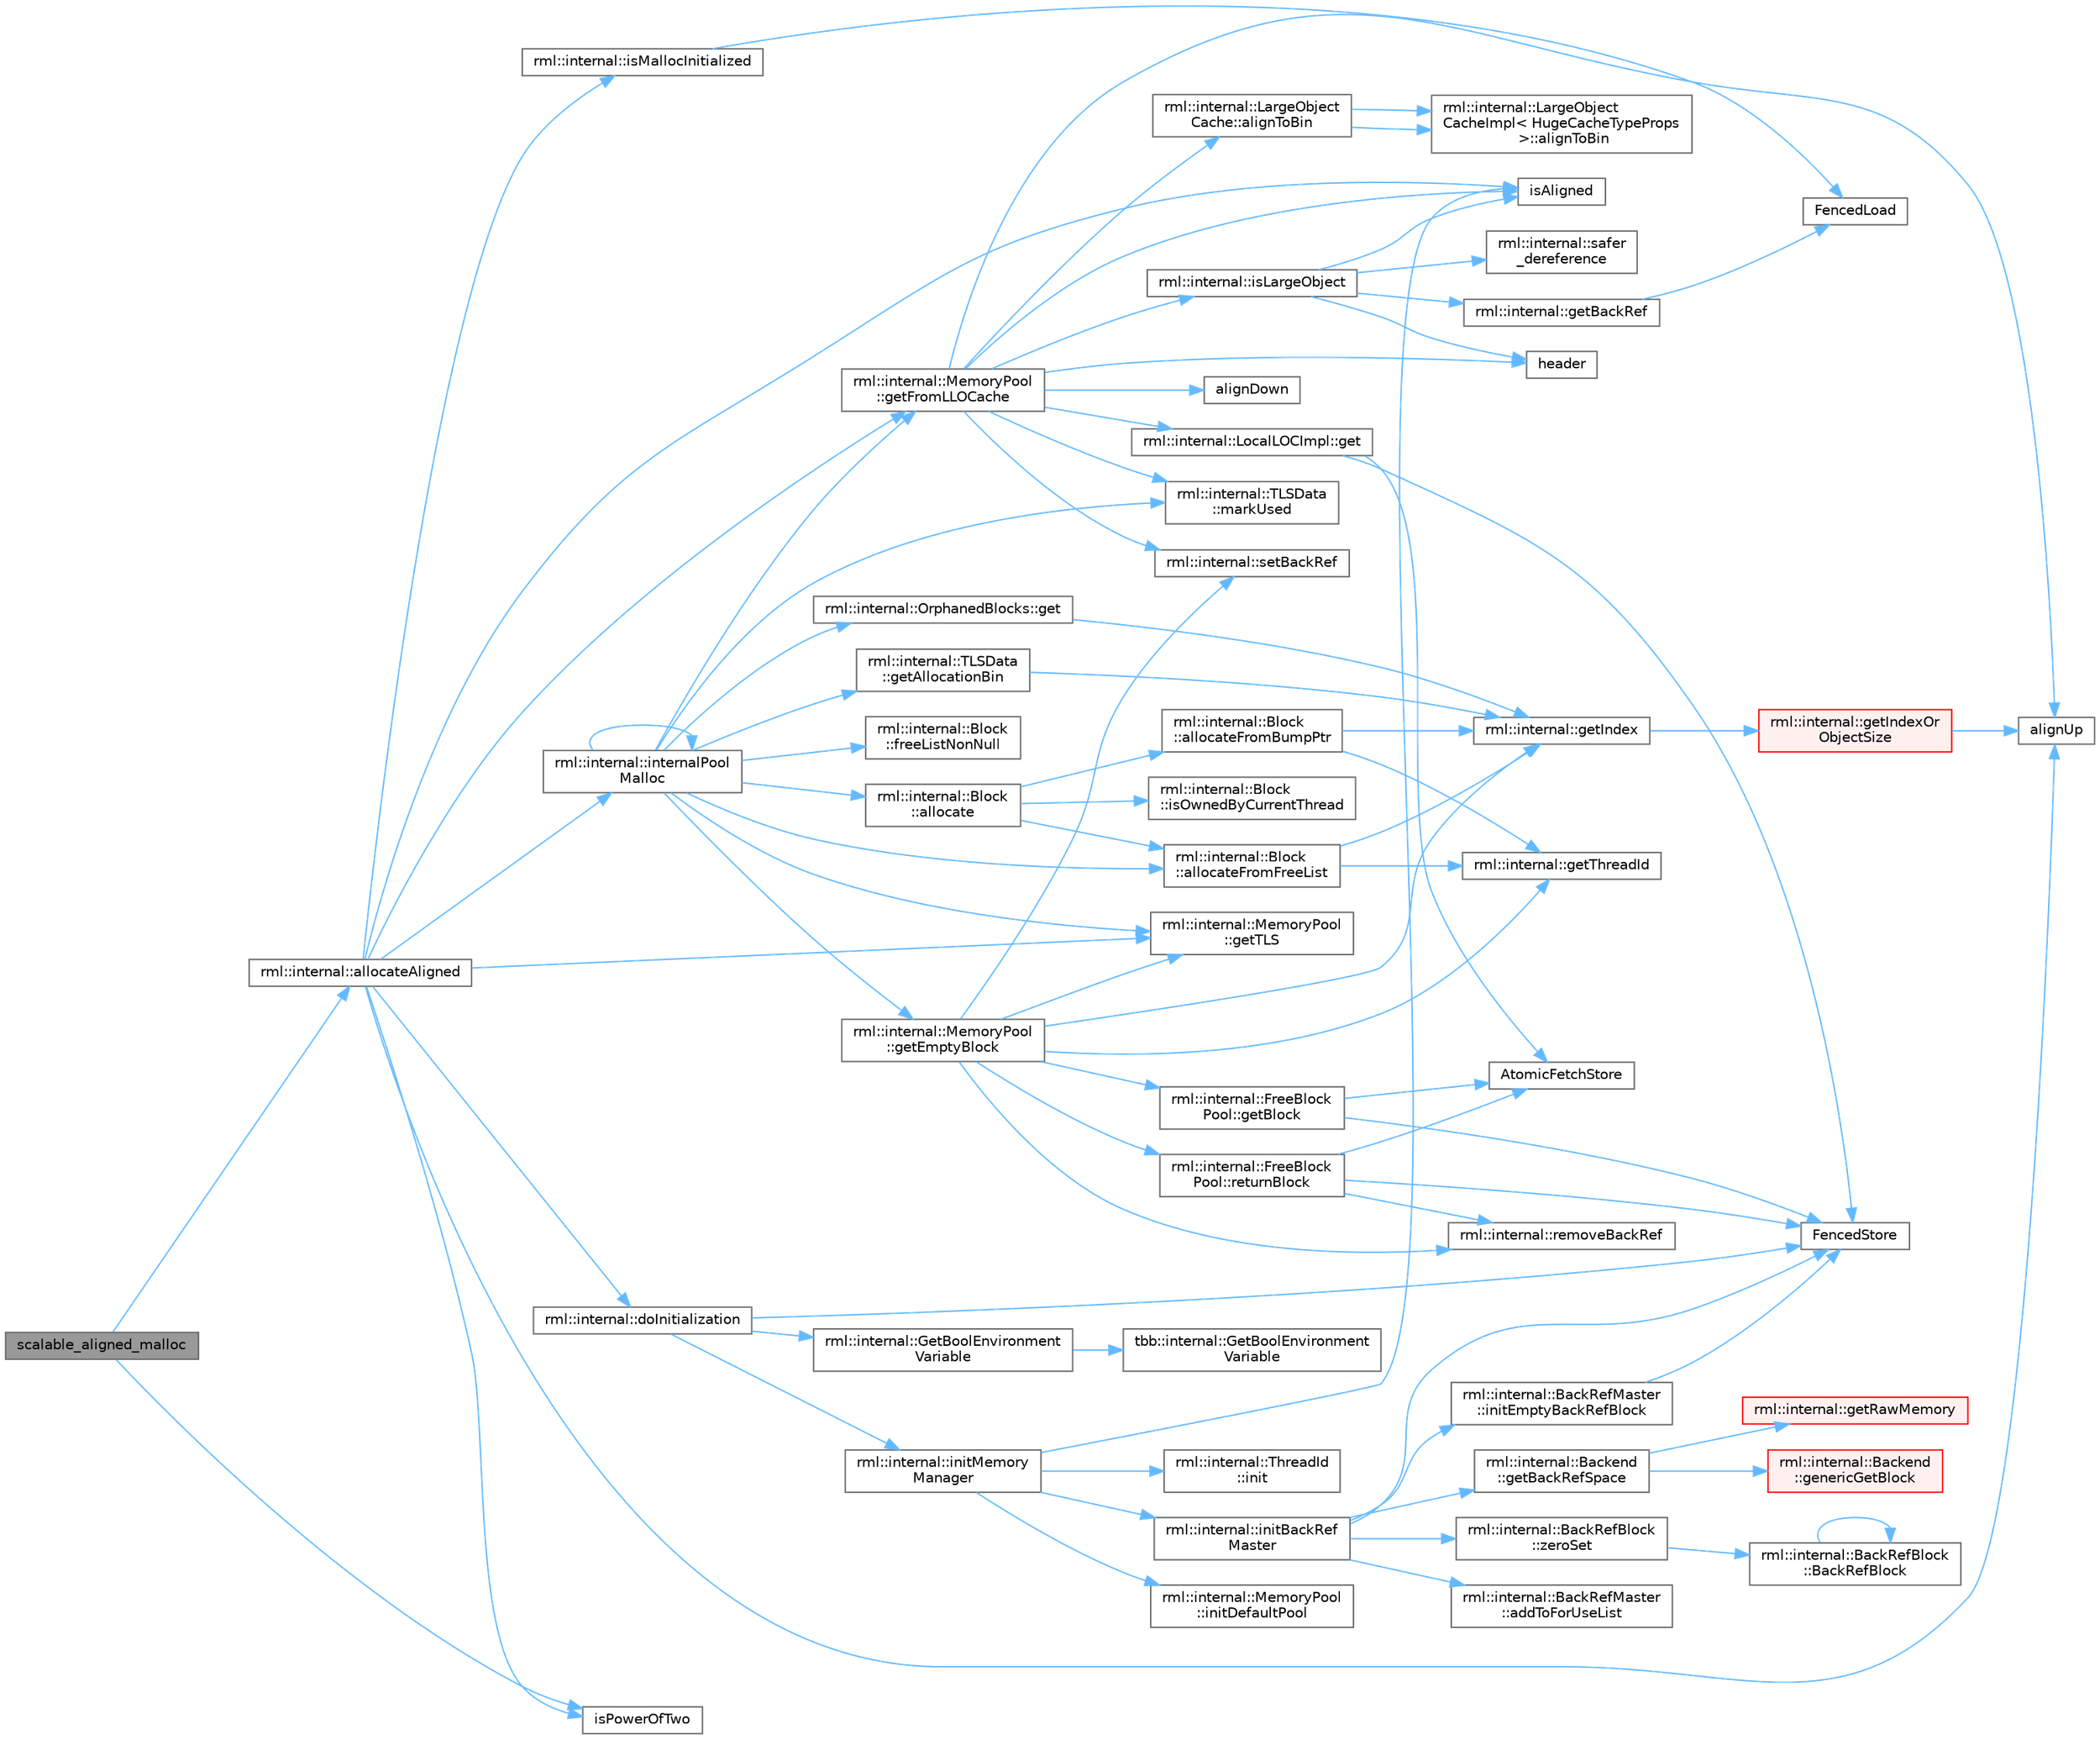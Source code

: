 digraph "scalable_aligned_malloc"
{
 // LATEX_PDF_SIZE
  bgcolor="transparent";
  edge [fontname=Helvetica,fontsize=10,labelfontname=Helvetica,labelfontsize=10];
  node [fontname=Helvetica,fontsize=10,shape=box,height=0.2,width=0.4];
  rankdir="LR";
  Node1 [id="Node000001",label="scalable_aligned_malloc",height=0.2,width=0.4,color="gray40", fillcolor="grey60", style="filled", fontcolor="black",tooltip=" "];
  Node1 -> Node2 [id="edge81_Node000001_Node000002",color="steelblue1",style="solid",tooltip=" "];
  Node2 [id="Node000002",label="rml::internal::allocateAligned",height=0.2,width=0.4,color="grey40", fillcolor="white", style="filled",URL="$namespacerml_1_1internal.html#a8de88aa18618ca387871e41654bef552",tooltip=" "];
  Node2 -> Node3 [id="edge82_Node000002_Node000003",color="steelblue1",style="solid",tooltip=" "];
  Node3 [id="Node000003",label="alignUp",height=0.2,width=0.4,color="grey40", fillcolor="white", style="filled",URL="$shared__utils_8h.html#abf7a0e928f58ffeeefa291f674c30d69",tooltip=" "];
  Node2 -> Node4 [id="edge83_Node000002_Node000004",color="steelblue1",style="solid",tooltip=" "];
  Node4 [id="Node000004",label="rml::internal::doInitialization",height=0.2,width=0.4,color="grey40", fillcolor="white", style="filled",URL="$namespacerml_1_1internal.html#aad59cc02d849210b00c8587544e44e20",tooltip="Ensures that initMemoryManager() is called once and only once."];
  Node4 -> Node5 [id="edge84_Node000004_Node000005",color="steelblue1",style="solid",tooltip=" "];
  Node5 [id="Node000005",label="FencedStore",height=0.2,width=0.4,color="grey40", fillcolor="white", style="filled",URL="$_synchronize_8h.html#a19886ee3899c0a2435ea9840116ea325",tooltip=" "];
  Node4 -> Node6 [id="edge85_Node000004_Node000006",color="steelblue1",style="solid",tooltip=" "];
  Node6 [id="Node000006",label="rml::internal::GetBoolEnvironment\lVariable",height=0.2,width=0.4,color="grey40", fillcolor="white", style="filled",URL="$namespacerml_1_1internal.html#acbf202195ce55902f2237ab9e8de3be5",tooltip=" "];
  Node6 -> Node7 [id="edge86_Node000006_Node000007",color="steelblue1",style="solid",tooltip=" "];
  Node7 [id="Node000007",label="tbb::internal::GetBoolEnvironment\lVariable",height=0.2,width=0.4,color="grey40", fillcolor="white", style="filled",URL="$namespacetbb_1_1internal.html#a97d6c00654cc85d4c072f1a082c8c28a",tooltip=" "];
  Node4 -> Node8 [id="edge87_Node000004_Node000008",color="steelblue1",style="solid",tooltip=" "];
  Node8 [id="Node000008",label="rml::internal::initMemory\lManager",height=0.2,width=0.4,color="grey40", fillcolor="white", style="filled",URL="$namespacerml_1_1internal.html#ab24be00d5e9e602105742c4b1c7903a4",tooltip=" "];
  Node8 -> Node9 [id="edge88_Node000008_Node000009",color="steelblue1",style="solid",tooltip=" "];
  Node9 [id="Node000009",label="rml::internal::ThreadId\l::init",height=0.2,width=0.4,color="grey40", fillcolor="white", style="filled",URL="$classrml_1_1internal_1_1_thread_id.html#a58d4cb2156367a2fc468f6daf5cbded2",tooltip=" "];
  Node8 -> Node10 [id="edge89_Node000008_Node000010",color="steelblue1",style="solid",tooltip=" "];
  Node10 [id="Node000010",label="rml::internal::initBackRef\lMaster",height=0.2,width=0.4,color="grey40", fillcolor="white", style="filled",URL="$namespacerml_1_1internal.html#a35c262cb0badff1e3b2a9df6357a344a",tooltip=" "];
  Node10 -> Node11 [id="edge90_Node000010_Node000011",color="steelblue1",style="solid",tooltip=" "];
  Node11 [id="Node000011",label="rml::internal::BackRefMaster\l::addToForUseList",height=0.2,width=0.4,color="grey40", fillcolor="white", style="filled",URL="$structrml_1_1internal_1_1_back_ref_master.html#a37ff8568740208b7e96498e34b02cfb0",tooltip=" "];
  Node10 -> Node5 [id="edge91_Node000010_Node000005",color="steelblue1",style="solid",tooltip=" "];
  Node10 -> Node12 [id="edge92_Node000010_Node000012",color="steelblue1",style="solid",tooltip=" "];
  Node12 [id="Node000012",label="rml::internal::Backend\l::getBackRefSpace",height=0.2,width=0.4,color="grey40", fillcolor="white", style="filled",URL="$classrml_1_1internal_1_1_backend.html#af43a5f0fc5038a3e60d58602b696af87",tooltip=" "];
  Node12 -> Node13 [id="edge93_Node000012_Node000013",color="steelblue1",style="solid",tooltip=" "];
  Node13 [id="Node000013",label="rml::internal::Backend\l::genericGetBlock",height=0.2,width=0.4,color="red", fillcolor="#FFF0F0", style="filled",URL="$classrml_1_1internal_1_1_backend.html#a17c603dbded6b99ac85e338515ae0d40",tooltip=" "];
  Node12 -> Node20 [id="edge94_Node000012_Node000020",color="steelblue1",style="solid",tooltip=" "];
  Node20 [id="Node000020",label="rml::internal::getRawMemory",height=0.2,width=0.4,color="red", fillcolor="#FFF0F0", style="filled",URL="$namespacerml_1_1internal.html#a20a102758b34fcecb92ab9a8a5b94bab",tooltip=" "];
  Node10 -> Node56 [id="edge95_Node000010_Node000056",color="steelblue1",style="solid",tooltip=" "];
  Node56 [id="Node000056",label="rml::internal::BackRefMaster\l::initEmptyBackRefBlock",height=0.2,width=0.4,color="grey40", fillcolor="white", style="filled",URL="$structrml_1_1internal_1_1_back_ref_master.html#a95aa7e0acc7e9849781dc1d4a73acd5c",tooltip=" "];
  Node56 -> Node5 [id="edge96_Node000056_Node000005",color="steelblue1",style="solid",tooltip=" "];
  Node10 -> Node57 [id="edge97_Node000010_Node000057",color="steelblue1",style="solid",tooltip=" "];
  Node57 [id="Node000057",label="rml::internal::BackRefBlock\l::zeroSet",height=0.2,width=0.4,color="grey40", fillcolor="white", style="filled",URL="$structrml_1_1internal_1_1_back_ref_block.html#a5ead9463c799a7dd21ce45a45df08972",tooltip=" "];
  Node57 -> Node58 [id="edge98_Node000057_Node000058",color="steelblue1",style="solid",tooltip=" "];
  Node58 [id="Node000058",label="rml::internal::BackRefBlock\l::BackRefBlock",height=0.2,width=0.4,color="grey40", fillcolor="white", style="filled",URL="$structrml_1_1internal_1_1_back_ref_block.html#a91f7edc927ea22aa8f687535fc5719ab",tooltip=" "];
  Node58 -> Node58 [id="edge99_Node000058_Node000058",color="steelblue1",style="solid",tooltip=" "];
  Node8 -> Node59 [id="edge100_Node000008_Node000059",color="steelblue1",style="solid",tooltip=" "];
  Node59 [id="Node000059",label="rml::internal::MemoryPool\l::initDefaultPool",height=0.2,width=0.4,color="grey40", fillcolor="white", style="filled",URL="$classrml_1_1internal_1_1_memory_pool.html#add7381e97285946d931d763e07dee7e5",tooltip=" "];
  Node8 -> Node29 [id="edge101_Node000008_Node000029",color="steelblue1",style="solid",tooltip=" "];
  Node29 [id="Node000029",label="isAligned",height=0.2,width=0.4,color="grey40", fillcolor="white", style="filled",URL="$_customize_8h.html#a717f2c2c0501922cd654a5ebf49b287e",tooltip=" "];
  Node2 -> Node60 [id="edge102_Node000002_Node000060",color="steelblue1",style="solid",tooltip=" "];
  Node60 [id="Node000060",label="rml::internal::MemoryPool\l::getFromLLOCache",height=0.2,width=0.4,color="grey40", fillcolor="white", style="filled",URL="$classrml_1_1internal_1_1_memory_pool.html#af1f6175add16b2b950447b8b4c6bf491",tooltip=" "];
  Node60 -> Node23 [id="edge103_Node000060_Node000023",color="steelblue1",style="solid",tooltip=" "];
  Node23 [id="Node000023",label="alignDown",height=0.2,width=0.4,color="grey40", fillcolor="white", style="filled",URL="$shared__utils_8h.html#ab3918cd2395835f90b78b96d4e1e2390",tooltip=" "];
  Node60 -> Node61 [id="edge104_Node000060_Node000061",color="steelblue1",style="solid",tooltip=" "];
  Node61 [id="Node000061",label="rml::internal::LargeObject\lCache::alignToBin",height=0.2,width=0.4,color="grey40", fillcolor="white", style="filled",URL="$classrml_1_1internal_1_1_large_object_cache.html#a60b70cf5fd394c20459885fa6f093cb2",tooltip=" "];
  Node61 -> Node62 [id="edge105_Node000061_Node000062",color="steelblue1",style="solid",tooltip=" "];
  Node62 [id="Node000062",label="rml::internal::LargeObject\lCacheImpl\< HugeCacheTypeProps\l \>::alignToBin",height=0.2,width=0.4,color="grey40", fillcolor="white", style="filled",URL="$classrml_1_1internal_1_1_large_object_cache_impl.html#a01f6ac36f886dfe3a705818b82f739ed",tooltip=" "];
  Node61 -> Node62 [id="edge106_Node000061_Node000062",color="steelblue1",style="solid",tooltip=" "];
  Node60 -> Node3 [id="edge107_Node000060_Node000003",color="steelblue1",style="solid",tooltip=" "];
  Node60 -> Node63 [id="edge108_Node000060_Node000063",color="steelblue1",style="solid",tooltip=" "];
  Node63 [id="Node000063",label="rml::internal::LocalLOCImpl::get",height=0.2,width=0.4,color="grey40", fillcolor="white", style="filled",URL="$classrml_1_1internal_1_1_local_l_o_c_impl.html#af40a0514dcc47ac4ceccfea084adb199",tooltip=" "];
  Node63 -> Node64 [id="edge109_Node000063_Node000064",color="steelblue1",style="solid",tooltip=" "];
  Node64 [id="Node000064",label="AtomicFetchStore",height=0.2,width=0.4,color="grey40", fillcolor="white", style="filled",URL="$_synchronize_8h.html#a8f959802bcef862416aed96fe5c6e601",tooltip=" "];
  Node63 -> Node5 [id="edge110_Node000063_Node000005",color="steelblue1",style="solid",tooltip=" "];
  Node60 -> Node65 [id="edge111_Node000060_Node000065",color="steelblue1",style="solid",tooltip=" "];
  Node65 [id="Node000065",label="header",height=0.2,width=0.4,color="grey40", fillcolor="white", style="filled",URL="$cblat1_8f.html#a410931b600854e6dd3e253731606117e",tooltip=" "];
  Node60 -> Node29 [id="edge112_Node000060_Node000029",color="steelblue1",style="solid",tooltip=" "];
  Node60 -> Node66 [id="edge113_Node000060_Node000066",color="steelblue1",style="solid",tooltip=" "];
  Node66 [id="Node000066",label="rml::internal::isLargeObject",height=0.2,width=0.4,color="grey40", fillcolor="white", style="filled",URL="$namespacerml_1_1internal.html#a730f387568a0a522e003dca4246eb393",tooltip=" "];
  Node66 -> Node67 [id="edge114_Node000066_Node000067",color="steelblue1",style="solid",tooltip=" "];
  Node67 [id="Node000067",label="rml::internal::getBackRef",height=0.2,width=0.4,color="grey40", fillcolor="white", style="filled",URL="$namespacerml_1_1internal.html#a674d3a46d675ee1887142a9118f48927",tooltip=" "];
  Node67 -> Node19 [id="edge115_Node000067_Node000019",color="steelblue1",style="solid",tooltip=" "];
  Node19 [id="Node000019",label="FencedLoad",height=0.2,width=0.4,color="grey40", fillcolor="white", style="filled",URL="$_synchronize_8h.html#a0792980ea26344eaf2fc0a4112b5d848",tooltip=" "];
  Node66 -> Node65 [id="edge116_Node000066_Node000065",color="steelblue1",style="solid",tooltip=" "];
  Node66 -> Node29 [id="edge117_Node000066_Node000029",color="steelblue1",style="solid",tooltip=" "];
  Node66 -> Node68 [id="edge118_Node000066_Node000068",color="steelblue1",style="solid",tooltip=" "];
  Node68 [id="Node000068",label="rml::internal::safer\l_dereference",height=0.2,width=0.4,color="grey40", fillcolor="white", style="filled",URL="$namespacerml_1_1internal.html#ad1ffc431b9c2d1e7109a72599d761792",tooltip=" "];
  Node60 -> Node69 [id="edge119_Node000060_Node000069",color="steelblue1",style="solid",tooltip=" "];
  Node69 [id="Node000069",label="rml::internal::TLSData\l::markUsed",height=0.2,width=0.4,color="grey40", fillcolor="white", style="filled",URL="$classrml_1_1internal_1_1_t_l_s_data.html#afabda6a63ddb1942d1d5a7a06f41e2ae",tooltip=" "];
  Node60 -> Node70 [id="edge120_Node000060_Node000070",color="steelblue1",style="solid",tooltip=" "];
  Node70 [id="Node000070",label="rml::internal::setBackRef",height=0.2,width=0.4,color="grey40", fillcolor="white", style="filled",URL="$namespacerml_1_1internal.html#aa5ddbf0f60817126c51b54ca648caf34",tooltip=" "];
  Node2 -> Node71 [id="edge121_Node000002_Node000071",color="steelblue1",style="solid",tooltip=" "];
  Node71 [id="Node000071",label="rml::internal::MemoryPool\l::getTLS",height=0.2,width=0.4,color="grey40", fillcolor="white", style="filled",URL="$classrml_1_1internal_1_1_memory_pool.html#acdf684e1b29c9d00886d97b909798488",tooltip=" "];
  Node2 -> Node72 [id="edge122_Node000002_Node000072",color="steelblue1",style="solid",tooltip=" "];
  Node72 [id="Node000072",label="rml::internal::internalPool\lMalloc",height=0.2,width=0.4,color="grey40", fillcolor="white", style="filled",URL="$namespacerml_1_1internal.html#a341c0310d4c1374c96acc18cd37eba26",tooltip=" "];
  Node72 -> Node73 [id="edge123_Node000072_Node000073",color="steelblue1",style="solid",tooltip=" "];
  Node73 [id="Node000073",label="rml::internal::Block\l::allocate",height=0.2,width=0.4,color="grey40", fillcolor="white", style="filled",URL="$classrml_1_1internal_1_1_block.html#ab304c726e184fcd2cad31e30306e07ab",tooltip=" "];
  Node73 -> Node74 [id="edge124_Node000073_Node000074",color="steelblue1",style="solid",tooltip=" "];
  Node74 [id="Node000074",label="rml::internal::Block\l::allocateFromBumpPtr",height=0.2,width=0.4,color="grey40", fillcolor="white", style="filled",URL="$classrml_1_1internal_1_1_block.html#a15badeb7c104a8f860a7375ed648a43e",tooltip=" "];
  Node74 -> Node75 [id="edge125_Node000074_Node000075",color="steelblue1",style="solid",tooltip=" "];
  Node75 [id="Node000075",label="rml::internal::getIndex",height=0.2,width=0.4,color="grey40", fillcolor="white", style="filled",URL="$namespacerml_1_1internal.html#a70dcd761b867baccb7ffdb087e52e215",tooltip=" "];
  Node75 -> Node76 [id="edge126_Node000075_Node000076",color="steelblue1",style="solid",tooltip=" "];
  Node76 [id="Node000076",label="rml::internal::getIndexOr\lObjectSize",height=0.2,width=0.4,color="red", fillcolor="#FFF0F0", style="filled",URL="$namespacerml_1_1internal.html#aebac3191559671ba56411f6a4926649a",tooltip=" "];
  Node76 -> Node3 [id="edge127_Node000076_Node000003",color="steelblue1",style="solid",tooltip=" "];
  Node74 -> Node79 [id="edge128_Node000074_Node000079",color="steelblue1",style="solid",tooltip=" "];
  Node79 [id="Node000079",label="rml::internal::getThreadId",height=0.2,width=0.4,color="grey40", fillcolor="white", style="filled",URL="$namespacerml_1_1internal.html#a2877b2db91c23b8b7eb1d37891c40b2b",tooltip=" "];
  Node73 -> Node80 [id="edge129_Node000073_Node000080",color="steelblue1",style="solid",tooltip=" "];
  Node80 [id="Node000080",label="rml::internal::Block\l::allocateFromFreeList",height=0.2,width=0.4,color="grey40", fillcolor="white", style="filled",URL="$classrml_1_1internal_1_1_block.html#a49c5382153edd22b031869f0a822f9f2",tooltip=" "];
  Node80 -> Node75 [id="edge130_Node000080_Node000075",color="steelblue1",style="solid",tooltip=" "];
  Node80 -> Node79 [id="edge131_Node000080_Node000079",color="steelblue1",style="solid",tooltip=" "];
  Node73 -> Node81 [id="edge132_Node000073_Node000081",color="steelblue1",style="solid",tooltip=" "];
  Node81 [id="Node000081",label="rml::internal::Block\l::isOwnedByCurrentThread",height=0.2,width=0.4,color="grey40", fillcolor="white", style="filled",URL="$classrml_1_1internal_1_1_block.html#a764948ac32e7d5689a755e4af99308e2",tooltip=" "];
  Node72 -> Node80 [id="edge133_Node000072_Node000080",color="steelblue1",style="solid",tooltip=" "];
  Node72 -> Node82 [id="edge134_Node000072_Node000082",color="steelblue1",style="solid",tooltip=" "];
  Node82 [id="Node000082",label="rml::internal::Block\l::freeListNonNull",height=0.2,width=0.4,color="grey40", fillcolor="white", style="filled",URL="$classrml_1_1internal_1_1_block.html#a624decb3bf1a4f7ab0b66e3ae0fb1324",tooltip=" "];
  Node72 -> Node83 [id="edge135_Node000072_Node000083",color="steelblue1",style="solid",tooltip=" "];
  Node83 [id="Node000083",label="rml::internal::OrphanedBlocks::get",height=0.2,width=0.4,color="grey40", fillcolor="white", style="filled",URL="$classrml_1_1internal_1_1_orphaned_blocks.html#a3ed9f9cf98cd6c788195e57408c5ed26",tooltip=" "];
  Node83 -> Node75 [id="edge136_Node000083_Node000075",color="steelblue1",style="solid",tooltip=" "];
  Node72 -> Node84 [id="edge137_Node000072_Node000084",color="steelblue1",style="solid",tooltip=" "];
  Node84 [id="Node000084",label="rml::internal::TLSData\l::getAllocationBin",height=0.2,width=0.4,color="grey40", fillcolor="white", style="filled",URL="$classrml_1_1internal_1_1_t_l_s_data.html#a26c607a6304c0fa325c6604cf7c767ea",tooltip=" "];
  Node84 -> Node75 [id="edge138_Node000084_Node000075",color="steelblue1",style="solid",tooltip=" "];
  Node72 -> Node85 [id="edge139_Node000072_Node000085",color="steelblue1",style="solid",tooltip=" "];
  Node85 [id="Node000085",label="rml::internal::MemoryPool\l::getEmptyBlock",height=0.2,width=0.4,color="grey40", fillcolor="white", style="filled",URL="$classrml_1_1internal_1_1_memory_pool.html#a16261e62d2c6418981ade9a7ea23d5d0",tooltip=" "];
  Node85 -> Node86 [id="edge140_Node000085_Node000086",color="steelblue1",style="solid",tooltip=" "];
  Node86 [id="Node000086",label="rml::internal::FreeBlock\lPool::getBlock",height=0.2,width=0.4,color="grey40", fillcolor="white", style="filled",URL="$classrml_1_1internal_1_1_free_block_pool.html#a3d6745e31d1a809ce90273ba7a8f8ab7",tooltip=" "];
  Node86 -> Node64 [id="edge141_Node000086_Node000064",color="steelblue1",style="solid",tooltip=" "];
  Node86 -> Node5 [id="edge142_Node000086_Node000005",color="steelblue1",style="solid",tooltip=" "];
  Node85 -> Node75 [id="edge143_Node000085_Node000075",color="steelblue1",style="solid",tooltip=" "];
  Node85 -> Node79 [id="edge144_Node000085_Node000079",color="steelblue1",style="solid",tooltip=" "];
  Node85 -> Node71 [id="edge145_Node000085_Node000071",color="steelblue1",style="solid",tooltip=" "];
  Node85 -> Node87 [id="edge146_Node000085_Node000087",color="steelblue1",style="solid",tooltip=" "];
  Node87 [id="Node000087",label="rml::internal::removeBackRef",height=0.2,width=0.4,color="grey40", fillcolor="white", style="filled",URL="$namespacerml_1_1internal.html#ab8e65fb38698f5544e2b1fa3127bec85",tooltip=" "];
  Node85 -> Node88 [id="edge147_Node000085_Node000088",color="steelblue1",style="solid",tooltip=" "];
  Node88 [id="Node000088",label="rml::internal::FreeBlock\lPool::returnBlock",height=0.2,width=0.4,color="grey40", fillcolor="white", style="filled",URL="$classrml_1_1internal_1_1_free_block_pool.html#a98adf682213916f2d39812b170938b4a",tooltip=" "];
  Node88 -> Node64 [id="edge148_Node000088_Node000064",color="steelblue1",style="solid",tooltip=" "];
  Node88 -> Node5 [id="edge149_Node000088_Node000005",color="steelblue1",style="solid",tooltip=" "];
  Node88 -> Node87 [id="edge150_Node000088_Node000087",color="steelblue1",style="solid",tooltip=" "];
  Node85 -> Node70 [id="edge151_Node000085_Node000070",color="steelblue1",style="solid",tooltip=" "];
  Node72 -> Node60 [id="edge152_Node000072_Node000060",color="steelblue1",style="solid",tooltip=" "];
  Node72 -> Node71 [id="edge153_Node000072_Node000071",color="steelblue1",style="solid",tooltip=" "];
  Node72 -> Node72 [id="edge154_Node000072_Node000072",color="steelblue1",style="solid",tooltip=" "];
  Node72 -> Node69 [id="edge155_Node000072_Node000069",color="steelblue1",style="solid",tooltip=" "];
  Node2 -> Node29 [id="edge156_Node000002_Node000029",color="steelblue1",style="solid",tooltip=" "];
  Node2 -> Node89 [id="edge157_Node000002_Node000089",color="steelblue1",style="solid",tooltip=" "];
  Node89 [id="Node000089",label="rml::internal::isMallocInitialized",height=0.2,width=0.4,color="grey40", fillcolor="white", style="filled",URL="$namespacerml_1_1internal.html#a61c4d632ea815cbeea8ed0ee72e06ac7",tooltip=" "];
  Node89 -> Node19 [id="edge158_Node000089_Node000019",color="steelblue1",style="solid",tooltip=" "];
  Node2 -> Node90 [id="edge159_Node000002_Node000090",color="steelblue1",style="solid",tooltip=" "];
  Node90 [id="Node000090",label="isPowerOfTwo",height=0.2,width=0.4,color="grey40", fillcolor="white", style="filled",URL="$_customize_8h.html#acd7827300d6ae7b109ba374f9fd9e7dd",tooltip=" "];
  Node1 -> Node90 [id="edge160_Node000001_Node000090",color="steelblue1",style="solid",tooltip=" "];
}

